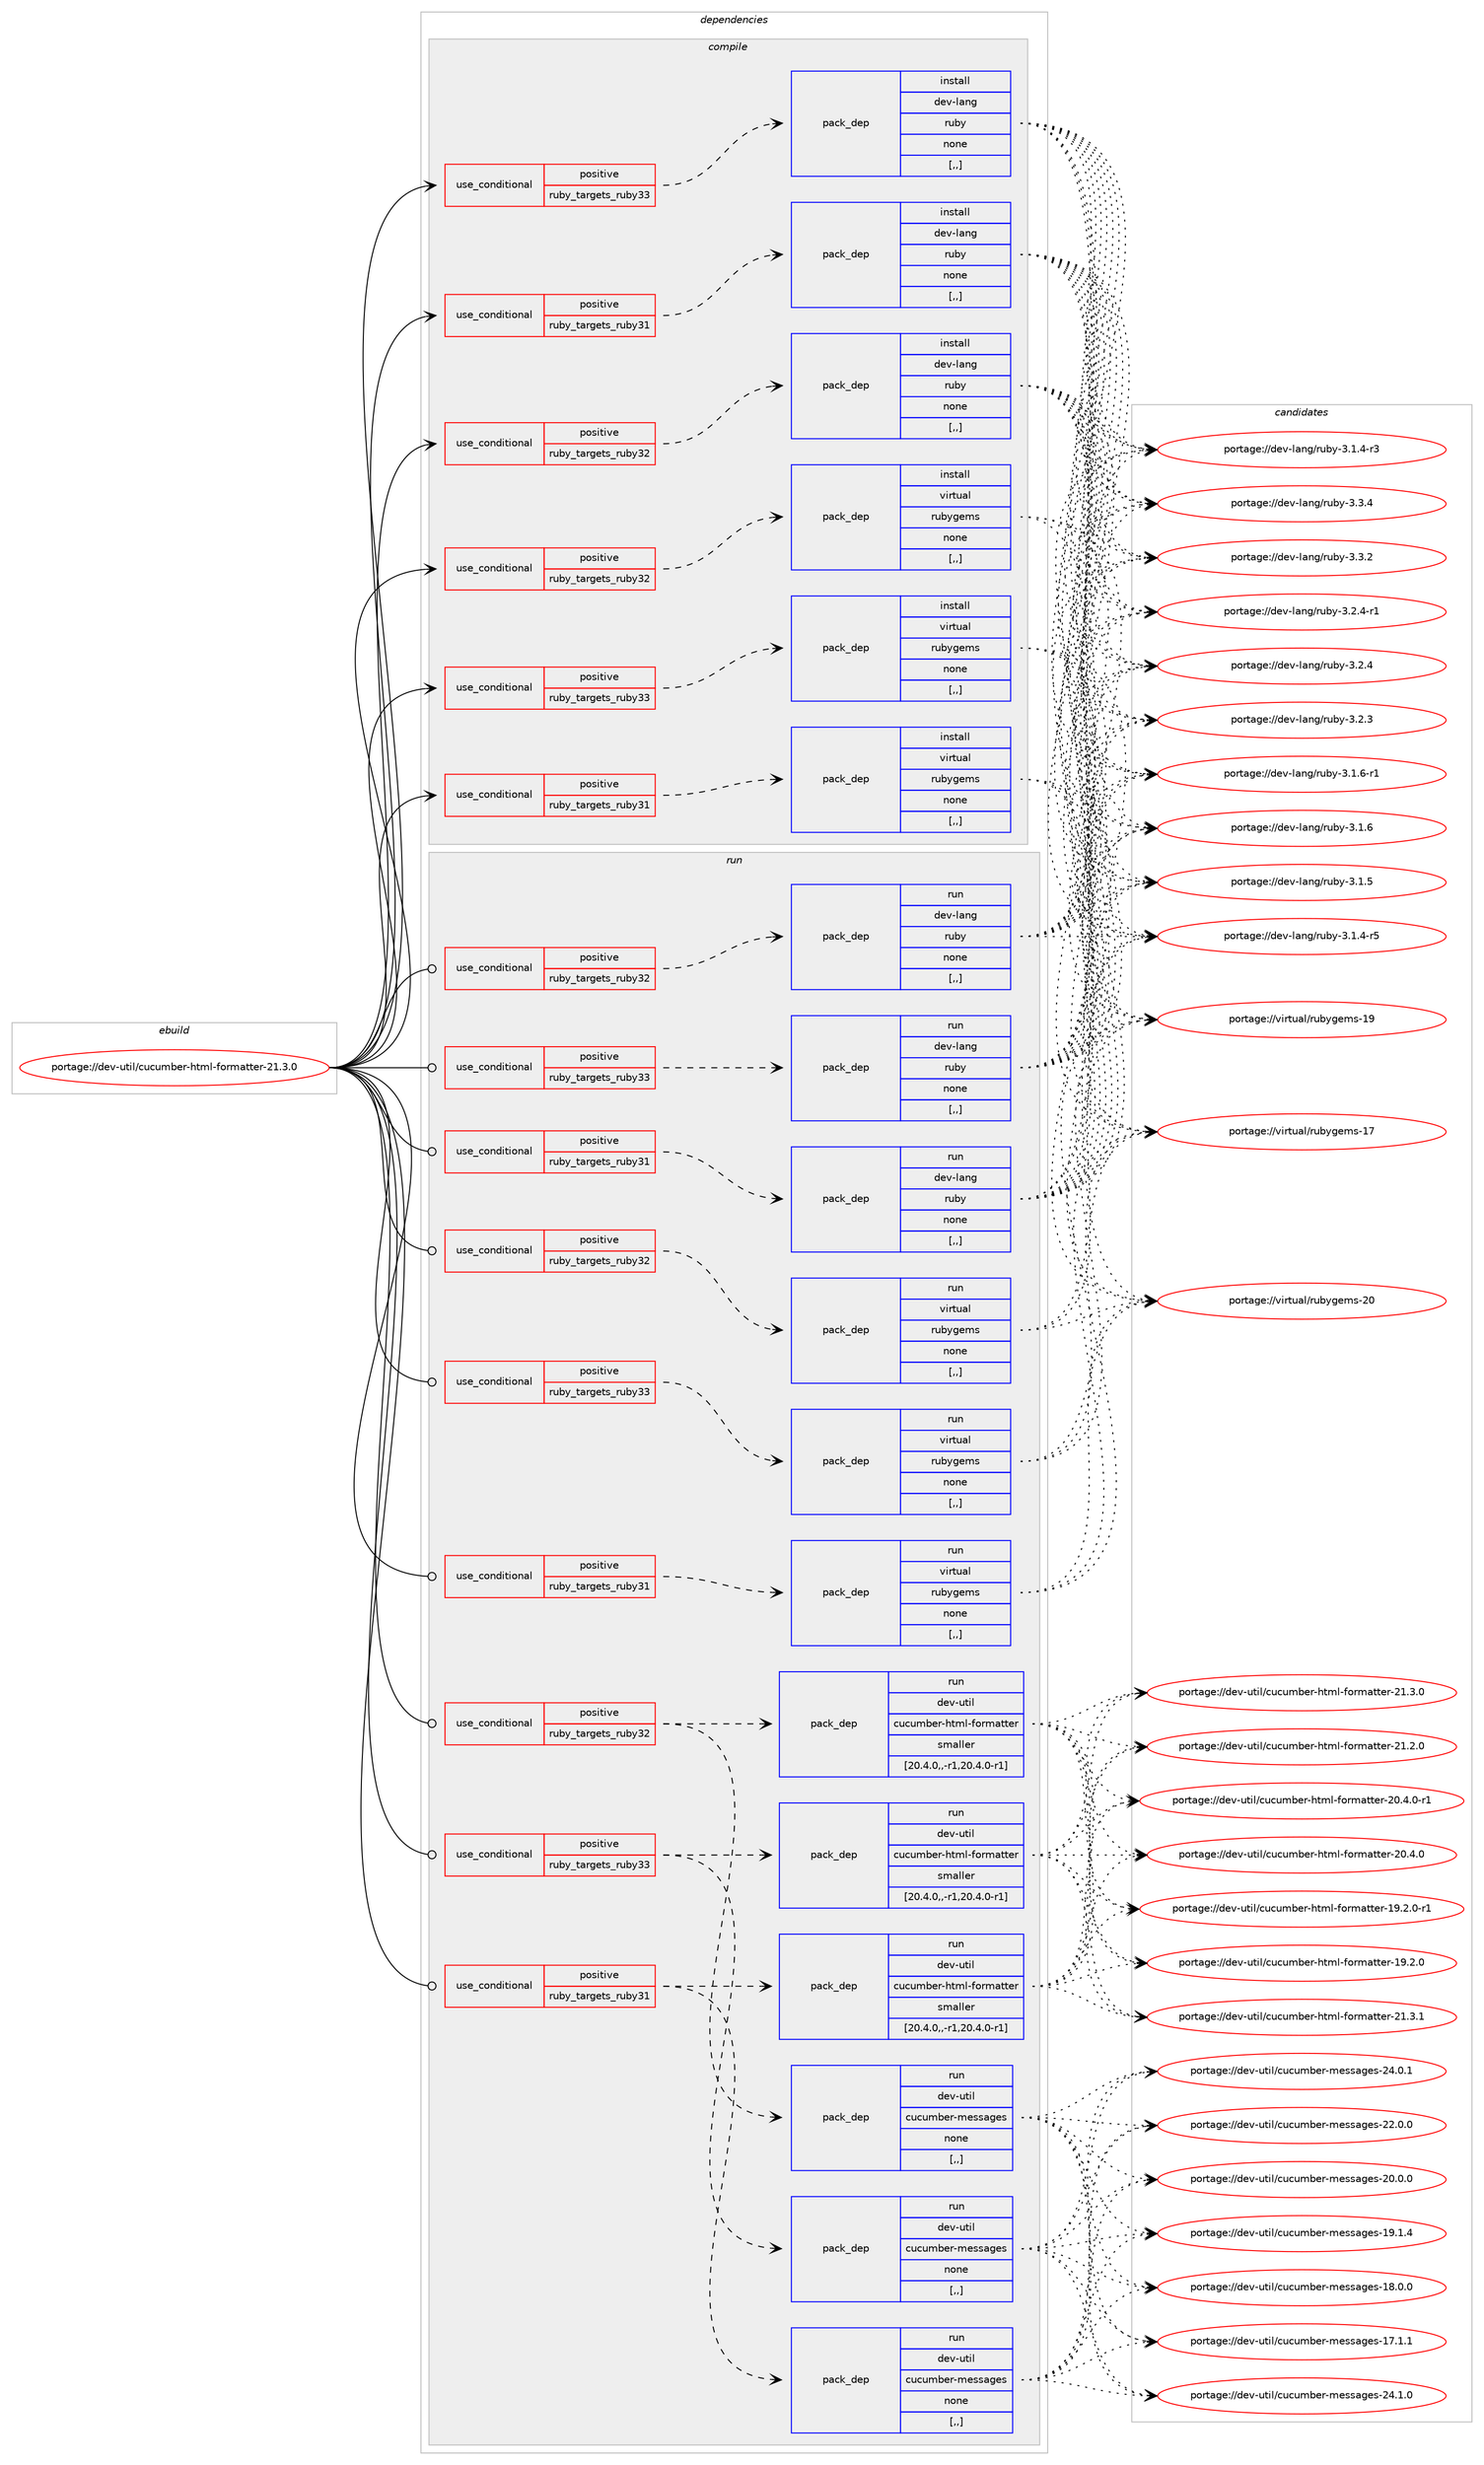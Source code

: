 digraph prolog {

# *************
# Graph options
# *************

newrank=true;
concentrate=true;
compound=true;
graph [rankdir=LR,fontname=Helvetica,fontsize=10,ranksep=1.5];#, ranksep=2.5, nodesep=0.2];
edge  [arrowhead=vee];
node  [fontname=Helvetica,fontsize=10];

# **********
# The ebuild
# **********

subgraph cluster_leftcol {
color=gray;
rank=same;
label=<<i>ebuild</i>>;
id [label="portage://dev-util/cucumber-html-formatter-21.3.0", color=red, width=4, href="../dev-util/cucumber-html-formatter-21.3.0.svg"];
}

# ****************
# The dependencies
# ****************

subgraph cluster_midcol {
color=gray;
label=<<i>dependencies</i>>;
subgraph cluster_compile {
fillcolor="#eeeeee";
style=filled;
label=<<i>compile</i>>;
subgraph cond59647 {
dependency212287 [label=<<TABLE BORDER="0" CELLBORDER="1" CELLSPACING="0" CELLPADDING="4"><TR><TD ROWSPAN="3" CELLPADDING="10">use_conditional</TD></TR><TR><TD>positive</TD></TR><TR><TD>ruby_targets_ruby31</TD></TR></TABLE>>, shape=none, color=red];
subgraph pack151235 {
dependency212288 [label=<<TABLE BORDER="0" CELLBORDER="1" CELLSPACING="0" CELLPADDING="4" WIDTH="220"><TR><TD ROWSPAN="6" CELLPADDING="30">pack_dep</TD></TR><TR><TD WIDTH="110">install</TD></TR><TR><TD>dev-lang</TD></TR><TR><TD>ruby</TD></TR><TR><TD>none</TD></TR><TR><TD>[,,]</TD></TR></TABLE>>, shape=none, color=blue];
}
dependency212287:e -> dependency212288:w [weight=20,style="dashed",arrowhead="vee"];
}
id:e -> dependency212287:w [weight=20,style="solid",arrowhead="vee"];
subgraph cond59648 {
dependency212289 [label=<<TABLE BORDER="0" CELLBORDER="1" CELLSPACING="0" CELLPADDING="4"><TR><TD ROWSPAN="3" CELLPADDING="10">use_conditional</TD></TR><TR><TD>positive</TD></TR><TR><TD>ruby_targets_ruby31</TD></TR></TABLE>>, shape=none, color=red];
subgraph pack151236 {
dependency212290 [label=<<TABLE BORDER="0" CELLBORDER="1" CELLSPACING="0" CELLPADDING="4" WIDTH="220"><TR><TD ROWSPAN="6" CELLPADDING="30">pack_dep</TD></TR><TR><TD WIDTH="110">install</TD></TR><TR><TD>virtual</TD></TR><TR><TD>rubygems</TD></TR><TR><TD>none</TD></TR><TR><TD>[,,]</TD></TR></TABLE>>, shape=none, color=blue];
}
dependency212289:e -> dependency212290:w [weight=20,style="dashed",arrowhead="vee"];
}
id:e -> dependency212289:w [weight=20,style="solid",arrowhead="vee"];
subgraph cond59649 {
dependency212291 [label=<<TABLE BORDER="0" CELLBORDER="1" CELLSPACING="0" CELLPADDING="4"><TR><TD ROWSPAN="3" CELLPADDING="10">use_conditional</TD></TR><TR><TD>positive</TD></TR><TR><TD>ruby_targets_ruby32</TD></TR></TABLE>>, shape=none, color=red];
subgraph pack151237 {
dependency212292 [label=<<TABLE BORDER="0" CELLBORDER="1" CELLSPACING="0" CELLPADDING="4" WIDTH="220"><TR><TD ROWSPAN="6" CELLPADDING="30">pack_dep</TD></TR><TR><TD WIDTH="110">install</TD></TR><TR><TD>dev-lang</TD></TR><TR><TD>ruby</TD></TR><TR><TD>none</TD></TR><TR><TD>[,,]</TD></TR></TABLE>>, shape=none, color=blue];
}
dependency212291:e -> dependency212292:w [weight=20,style="dashed",arrowhead="vee"];
}
id:e -> dependency212291:w [weight=20,style="solid",arrowhead="vee"];
subgraph cond59650 {
dependency212293 [label=<<TABLE BORDER="0" CELLBORDER="1" CELLSPACING="0" CELLPADDING="4"><TR><TD ROWSPAN="3" CELLPADDING="10">use_conditional</TD></TR><TR><TD>positive</TD></TR><TR><TD>ruby_targets_ruby32</TD></TR></TABLE>>, shape=none, color=red];
subgraph pack151238 {
dependency212294 [label=<<TABLE BORDER="0" CELLBORDER="1" CELLSPACING="0" CELLPADDING="4" WIDTH="220"><TR><TD ROWSPAN="6" CELLPADDING="30">pack_dep</TD></TR><TR><TD WIDTH="110">install</TD></TR><TR><TD>virtual</TD></TR><TR><TD>rubygems</TD></TR><TR><TD>none</TD></TR><TR><TD>[,,]</TD></TR></TABLE>>, shape=none, color=blue];
}
dependency212293:e -> dependency212294:w [weight=20,style="dashed",arrowhead="vee"];
}
id:e -> dependency212293:w [weight=20,style="solid",arrowhead="vee"];
subgraph cond59651 {
dependency212295 [label=<<TABLE BORDER="0" CELLBORDER="1" CELLSPACING="0" CELLPADDING="4"><TR><TD ROWSPAN="3" CELLPADDING="10">use_conditional</TD></TR><TR><TD>positive</TD></TR><TR><TD>ruby_targets_ruby33</TD></TR></TABLE>>, shape=none, color=red];
subgraph pack151239 {
dependency212296 [label=<<TABLE BORDER="0" CELLBORDER="1" CELLSPACING="0" CELLPADDING="4" WIDTH="220"><TR><TD ROWSPAN="6" CELLPADDING="30">pack_dep</TD></TR><TR><TD WIDTH="110">install</TD></TR><TR><TD>dev-lang</TD></TR><TR><TD>ruby</TD></TR><TR><TD>none</TD></TR><TR><TD>[,,]</TD></TR></TABLE>>, shape=none, color=blue];
}
dependency212295:e -> dependency212296:w [weight=20,style="dashed",arrowhead="vee"];
}
id:e -> dependency212295:w [weight=20,style="solid",arrowhead="vee"];
subgraph cond59652 {
dependency212297 [label=<<TABLE BORDER="0" CELLBORDER="1" CELLSPACING="0" CELLPADDING="4"><TR><TD ROWSPAN="3" CELLPADDING="10">use_conditional</TD></TR><TR><TD>positive</TD></TR><TR><TD>ruby_targets_ruby33</TD></TR></TABLE>>, shape=none, color=red];
subgraph pack151240 {
dependency212298 [label=<<TABLE BORDER="0" CELLBORDER="1" CELLSPACING="0" CELLPADDING="4" WIDTH="220"><TR><TD ROWSPAN="6" CELLPADDING="30">pack_dep</TD></TR><TR><TD WIDTH="110">install</TD></TR><TR><TD>virtual</TD></TR><TR><TD>rubygems</TD></TR><TR><TD>none</TD></TR><TR><TD>[,,]</TD></TR></TABLE>>, shape=none, color=blue];
}
dependency212297:e -> dependency212298:w [weight=20,style="dashed",arrowhead="vee"];
}
id:e -> dependency212297:w [weight=20,style="solid",arrowhead="vee"];
}
subgraph cluster_compileandrun {
fillcolor="#eeeeee";
style=filled;
label=<<i>compile and run</i>>;
}
subgraph cluster_run {
fillcolor="#eeeeee";
style=filled;
label=<<i>run</i>>;
subgraph cond59653 {
dependency212299 [label=<<TABLE BORDER="0" CELLBORDER="1" CELLSPACING="0" CELLPADDING="4"><TR><TD ROWSPAN="3" CELLPADDING="10">use_conditional</TD></TR><TR><TD>positive</TD></TR><TR><TD>ruby_targets_ruby31</TD></TR></TABLE>>, shape=none, color=red];
subgraph pack151241 {
dependency212300 [label=<<TABLE BORDER="0" CELLBORDER="1" CELLSPACING="0" CELLPADDING="4" WIDTH="220"><TR><TD ROWSPAN="6" CELLPADDING="30">pack_dep</TD></TR><TR><TD WIDTH="110">run</TD></TR><TR><TD>dev-lang</TD></TR><TR><TD>ruby</TD></TR><TR><TD>none</TD></TR><TR><TD>[,,]</TD></TR></TABLE>>, shape=none, color=blue];
}
dependency212299:e -> dependency212300:w [weight=20,style="dashed",arrowhead="vee"];
}
id:e -> dependency212299:w [weight=20,style="solid",arrowhead="odot"];
subgraph cond59654 {
dependency212301 [label=<<TABLE BORDER="0" CELLBORDER="1" CELLSPACING="0" CELLPADDING="4"><TR><TD ROWSPAN="3" CELLPADDING="10">use_conditional</TD></TR><TR><TD>positive</TD></TR><TR><TD>ruby_targets_ruby31</TD></TR></TABLE>>, shape=none, color=red];
subgraph pack151242 {
dependency212302 [label=<<TABLE BORDER="0" CELLBORDER="1" CELLSPACING="0" CELLPADDING="4" WIDTH="220"><TR><TD ROWSPAN="6" CELLPADDING="30">pack_dep</TD></TR><TR><TD WIDTH="110">run</TD></TR><TR><TD>dev-util</TD></TR><TR><TD>cucumber-messages</TD></TR><TR><TD>none</TD></TR><TR><TD>[,,]</TD></TR></TABLE>>, shape=none, color=blue];
}
dependency212301:e -> dependency212302:w [weight=20,style="dashed",arrowhead="vee"];
subgraph pack151243 {
dependency212303 [label=<<TABLE BORDER="0" CELLBORDER="1" CELLSPACING="0" CELLPADDING="4" WIDTH="220"><TR><TD ROWSPAN="6" CELLPADDING="30">pack_dep</TD></TR><TR><TD WIDTH="110">run</TD></TR><TR><TD>dev-util</TD></TR><TR><TD>cucumber-html-formatter</TD></TR><TR><TD>smaller</TD></TR><TR><TD>[20.4.0,,-r1,20.4.0-r1]</TD></TR></TABLE>>, shape=none, color=blue];
}
dependency212301:e -> dependency212303:w [weight=20,style="dashed",arrowhead="vee"];
}
id:e -> dependency212301:w [weight=20,style="solid",arrowhead="odot"];
subgraph cond59655 {
dependency212304 [label=<<TABLE BORDER="0" CELLBORDER="1" CELLSPACING="0" CELLPADDING="4"><TR><TD ROWSPAN="3" CELLPADDING="10">use_conditional</TD></TR><TR><TD>positive</TD></TR><TR><TD>ruby_targets_ruby31</TD></TR></TABLE>>, shape=none, color=red];
subgraph pack151244 {
dependency212305 [label=<<TABLE BORDER="0" CELLBORDER="1" CELLSPACING="0" CELLPADDING="4" WIDTH="220"><TR><TD ROWSPAN="6" CELLPADDING="30">pack_dep</TD></TR><TR><TD WIDTH="110">run</TD></TR><TR><TD>virtual</TD></TR><TR><TD>rubygems</TD></TR><TR><TD>none</TD></TR><TR><TD>[,,]</TD></TR></TABLE>>, shape=none, color=blue];
}
dependency212304:e -> dependency212305:w [weight=20,style="dashed",arrowhead="vee"];
}
id:e -> dependency212304:w [weight=20,style="solid",arrowhead="odot"];
subgraph cond59656 {
dependency212306 [label=<<TABLE BORDER="0" CELLBORDER="1" CELLSPACING="0" CELLPADDING="4"><TR><TD ROWSPAN="3" CELLPADDING="10">use_conditional</TD></TR><TR><TD>positive</TD></TR><TR><TD>ruby_targets_ruby32</TD></TR></TABLE>>, shape=none, color=red];
subgraph pack151245 {
dependency212307 [label=<<TABLE BORDER="0" CELLBORDER="1" CELLSPACING="0" CELLPADDING="4" WIDTH="220"><TR><TD ROWSPAN="6" CELLPADDING="30">pack_dep</TD></TR><TR><TD WIDTH="110">run</TD></TR><TR><TD>dev-lang</TD></TR><TR><TD>ruby</TD></TR><TR><TD>none</TD></TR><TR><TD>[,,]</TD></TR></TABLE>>, shape=none, color=blue];
}
dependency212306:e -> dependency212307:w [weight=20,style="dashed",arrowhead="vee"];
}
id:e -> dependency212306:w [weight=20,style="solid",arrowhead="odot"];
subgraph cond59657 {
dependency212308 [label=<<TABLE BORDER="0" CELLBORDER="1" CELLSPACING="0" CELLPADDING="4"><TR><TD ROWSPAN="3" CELLPADDING="10">use_conditional</TD></TR><TR><TD>positive</TD></TR><TR><TD>ruby_targets_ruby32</TD></TR></TABLE>>, shape=none, color=red];
subgraph pack151246 {
dependency212309 [label=<<TABLE BORDER="0" CELLBORDER="1" CELLSPACING="0" CELLPADDING="4" WIDTH="220"><TR><TD ROWSPAN="6" CELLPADDING="30">pack_dep</TD></TR><TR><TD WIDTH="110">run</TD></TR><TR><TD>dev-util</TD></TR><TR><TD>cucumber-messages</TD></TR><TR><TD>none</TD></TR><TR><TD>[,,]</TD></TR></TABLE>>, shape=none, color=blue];
}
dependency212308:e -> dependency212309:w [weight=20,style="dashed",arrowhead="vee"];
subgraph pack151247 {
dependency212310 [label=<<TABLE BORDER="0" CELLBORDER="1" CELLSPACING="0" CELLPADDING="4" WIDTH="220"><TR><TD ROWSPAN="6" CELLPADDING="30">pack_dep</TD></TR><TR><TD WIDTH="110">run</TD></TR><TR><TD>dev-util</TD></TR><TR><TD>cucumber-html-formatter</TD></TR><TR><TD>smaller</TD></TR><TR><TD>[20.4.0,,-r1,20.4.0-r1]</TD></TR></TABLE>>, shape=none, color=blue];
}
dependency212308:e -> dependency212310:w [weight=20,style="dashed",arrowhead="vee"];
}
id:e -> dependency212308:w [weight=20,style="solid",arrowhead="odot"];
subgraph cond59658 {
dependency212311 [label=<<TABLE BORDER="0" CELLBORDER="1" CELLSPACING="0" CELLPADDING="4"><TR><TD ROWSPAN="3" CELLPADDING="10">use_conditional</TD></TR><TR><TD>positive</TD></TR><TR><TD>ruby_targets_ruby32</TD></TR></TABLE>>, shape=none, color=red];
subgraph pack151248 {
dependency212312 [label=<<TABLE BORDER="0" CELLBORDER="1" CELLSPACING="0" CELLPADDING="4" WIDTH="220"><TR><TD ROWSPAN="6" CELLPADDING="30">pack_dep</TD></TR><TR><TD WIDTH="110">run</TD></TR><TR><TD>virtual</TD></TR><TR><TD>rubygems</TD></TR><TR><TD>none</TD></TR><TR><TD>[,,]</TD></TR></TABLE>>, shape=none, color=blue];
}
dependency212311:e -> dependency212312:w [weight=20,style="dashed",arrowhead="vee"];
}
id:e -> dependency212311:w [weight=20,style="solid",arrowhead="odot"];
subgraph cond59659 {
dependency212313 [label=<<TABLE BORDER="0" CELLBORDER="1" CELLSPACING="0" CELLPADDING="4"><TR><TD ROWSPAN="3" CELLPADDING="10">use_conditional</TD></TR><TR><TD>positive</TD></TR><TR><TD>ruby_targets_ruby33</TD></TR></TABLE>>, shape=none, color=red];
subgraph pack151249 {
dependency212314 [label=<<TABLE BORDER="0" CELLBORDER="1" CELLSPACING="0" CELLPADDING="4" WIDTH="220"><TR><TD ROWSPAN="6" CELLPADDING="30">pack_dep</TD></TR><TR><TD WIDTH="110">run</TD></TR><TR><TD>dev-lang</TD></TR><TR><TD>ruby</TD></TR><TR><TD>none</TD></TR><TR><TD>[,,]</TD></TR></TABLE>>, shape=none, color=blue];
}
dependency212313:e -> dependency212314:w [weight=20,style="dashed",arrowhead="vee"];
}
id:e -> dependency212313:w [weight=20,style="solid",arrowhead="odot"];
subgraph cond59660 {
dependency212315 [label=<<TABLE BORDER="0" CELLBORDER="1" CELLSPACING="0" CELLPADDING="4"><TR><TD ROWSPAN="3" CELLPADDING="10">use_conditional</TD></TR><TR><TD>positive</TD></TR><TR><TD>ruby_targets_ruby33</TD></TR></TABLE>>, shape=none, color=red];
subgraph pack151250 {
dependency212316 [label=<<TABLE BORDER="0" CELLBORDER="1" CELLSPACING="0" CELLPADDING="4" WIDTH="220"><TR><TD ROWSPAN="6" CELLPADDING="30">pack_dep</TD></TR><TR><TD WIDTH="110">run</TD></TR><TR><TD>dev-util</TD></TR><TR><TD>cucumber-messages</TD></TR><TR><TD>none</TD></TR><TR><TD>[,,]</TD></TR></TABLE>>, shape=none, color=blue];
}
dependency212315:e -> dependency212316:w [weight=20,style="dashed",arrowhead="vee"];
subgraph pack151251 {
dependency212317 [label=<<TABLE BORDER="0" CELLBORDER="1" CELLSPACING="0" CELLPADDING="4" WIDTH="220"><TR><TD ROWSPAN="6" CELLPADDING="30">pack_dep</TD></TR><TR><TD WIDTH="110">run</TD></TR><TR><TD>dev-util</TD></TR><TR><TD>cucumber-html-formatter</TD></TR><TR><TD>smaller</TD></TR><TR><TD>[20.4.0,,-r1,20.4.0-r1]</TD></TR></TABLE>>, shape=none, color=blue];
}
dependency212315:e -> dependency212317:w [weight=20,style="dashed",arrowhead="vee"];
}
id:e -> dependency212315:w [weight=20,style="solid",arrowhead="odot"];
subgraph cond59661 {
dependency212318 [label=<<TABLE BORDER="0" CELLBORDER="1" CELLSPACING="0" CELLPADDING="4"><TR><TD ROWSPAN="3" CELLPADDING="10">use_conditional</TD></TR><TR><TD>positive</TD></TR><TR><TD>ruby_targets_ruby33</TD></TR></TABLE>>, shape=none, color=red];
subgraph pack151252 {
dependency212319 [label=<<TABLE BORDER="0" CELLBORDER="1" CELLSPACING="0" CELLPADDING="4" WIDTH="220"><TR><TD ROWSPAN="6" CELLPADDING="30">pack_dep</TD></TR><TR><TD WIDTH="110">run</TD></TR><TR><TD>virtual</TD></TR><TR><TD>rubygems</TD></TR><TR><TD>none</TD></TR><TR><TD>[,,]</TD></TR></TABLE>>, shape=none, color=blue];
}
dependency212318:e -> dependency212319:w [weight=20,style="dashed",arrowhead="vee"];
}
id:e -> dependency212318:w [weight=20,style="solid",arrowhead="odot"];
}
}

# **************
# The candidates
# **************

subgraph cluster_choices {
rank=same;
color=gray;
label=<<i>candidates</i>>;

subgraph choice151235 {
color=black;
nodesep=1;
choice10010111845108971101034711411798121455146514652 [label="portage://dev-lang/ruby-3.3.4", color=red, width=4,href="../dev-lang/ruby-3.3.4.svg"];
choice10010111845108971101034711411798121455146514650 [label="portage://dev-lang/ruby-3.3.2", color=red, width=4,href="../dev-lang/ruby-3.3.2.svg"];
choice100101118451089711010347114117981214551465046524511449 [label="portage://dev-lang/ruby-3.2.4-r1", color=red, width=4,href="../dev-lang/ruby-3.2.4-r1.svg"];
choice10010111845108971101034711411798121455146504652 [label="portage://dev-lang/ruby-3.2.4", color=red, width=4,href="../dev-lang/ruby-3.2.4.svg"];
choice10010111845108971101034711411798121455146504651 [label="portage://dev-lang/ruby-3.2.3", color=red, width=4,href="../dev-lang/ruby-3.2.3.svg"];
choice100101118451089711010347114117981214551464946544511449 [label="portage://dev-lang/ruby-3.1.6-r1", color=red, width=4,href="../dev-lang/ruby-3.1.6-r1.svg"];
choice10010111845108971101034711411798121455146494654 [label="portage://dev-lang/ruby-3.1.6", color=red, width=4,href="../dev-lang/ruby-3.1.6.svg"];
choice10010111845108971101034711411798121455146494653 [label="portage://dev-lang/ruby-3.1.5", color=red, width=4,href="../dev-lang/ruby-3.1.5.svg"];
choice100101118451089711010347114117981214551464946524511453 [label="portage://dev-lang/ruby-3.1.4-r5", color=red, width=4,href="../dev-lang/ruby-3.1.4-r5.svg"];
choice100101118451089711010347114117981214551464946524511451 [label="portage://dev-lang/ruby-3.1.4-r3", color=red, width=4,href="../dev-lang/ruby-3.1.4-r3.svg"];
dependency212288:e -> choice10010111845108971101034711411798121455146514652:w [style=dotted,weight="100"];
dependency212288:e -> choice10010111845108971101034711411798121455146514650:w [style=dotted,weight="100"];
dependency212288:e -> choice100101118451089711010347114117981214551465046524511449:w [style=dotted,weight="100"];
dependency212288:e -> choice10010111845108971101034711411798121455146504652:w [style=dotted,weight="100"];
dependency212288:e -> choice10010111845108971101034711411798121455146504651:w [style=dotted,weight="100"];
dependency212288:e -> choice100101118451089711010347114117981214551464946544511449:w [style=dotted,weight="100"];
dependency212288:e -> choice10010111845108971101034711411798121455146494654:w [style=dotted,weight="100"];
dependency212288:e -> choice10010111845108971101034711411798121455146494653:w [style=dotted,weight="100"];
dependency212288:e -> choice100101118451089711010347114117981214551464946524511453:w [style=dotted,weight="100"];
dependency212288:e -> choice100101118451089711010347114117981214551464946524511451:w [style=dotted,weight="100"];
}
subgraph choice151236 {
color=black;
nodesep=1;
choice118105114116117971084711411798121103101109115455048 [label="portage://virtual/rubygems-20", color=red, width=4,href="../virtual/rubygems-20.svg"];
choice118105114116117971084711411798121103101109115454957 [label="portage://virtual/rubygems-19", color=red, width=4,href="../virtual/rubygems-19.svg"];
choice118105114116117971084711411798121103101109115454955 [label="portage://virtual/rubygems-17", color=red, width=4,href="../virtual/rubygems-17.svg"];
dependency212290:e -> choice118105114116117971084711411798121103101109115455048:w [style=dotted,weight="100"];
dependency212290:e -> choice118105114116117971084711411798121103101109115454957:w [style=dotted,weight="100"];
dependency212290:e -> choice118105114116117971084711411798121103101109115454955:w [style=dotted,weight="100"];
}
subgraph choice151237 {
color=black;
nodesep=1;
choice10010111845108971101034711411798121455146514652 [label="portage://dev-lang/ruby-3.3.4", color=red, width=4,href="../dev-lang/ruby-3.3.4.svg"];
choice10010111845108971101034711411798121455146514650 [label="portage://dev-lang/ruby-3.3.2", color=red, width=4,href="../dev-lang/ruby-3.3.2.svg"];
choice100101118451089711010347114117981214551465046524511449 [label="portage://dev-lang/ruby-3.2.4-r1", color=red, width=4,href="../dev-lang/ruby-3.2.4-r1.svg"];
choice10010111845108971101034711411798121455146504652 [label="portage://dev-lang/ruby-3.2.4", color=red, width=4,href="../dev-lang/ruby-3.2.4.svg"];
choice10010111845108971101034711411798121455146504651 [label="portage://dev-lang/ruby-3.2.3", color=red, width=4,href="../dev-lang/ruby-3.2.3.svg"];
choice100101118451089711010347114117981214551464946544511449 [label="portage://dev-lang/ruby-3.1.6-r1", color=red, width=4,href="../dev-lang/ruby-3.1.6-r1.svg"];
choice10010111845108971101034711411798121455146494654 [label="portage://dev-lang/ruby-3.1.6", color=red, width=4,href="../dev-lang/ruby-3.1.6.svg"];
choice10010111845108971101034711411798121455146494653 [label="portage://dev-lang/ruby-3.1.5", color=red, width=4,href="../dev-lang/ruby-3.1.5.svg"];
choice100101118451089711010347114117981214551464946524511453 [label="portage://dev-lang/ruby-3.1.4-r5", color=red, width=4,href="../dev-lang/ruby-3.1.4-r5.svg"];
choice100101118451089711010347114117981214551464946524511451 [label="portage://dev-lang/ruby-3.1.4-r3", color=red, width=4,href="../dev-lang/ruby-3.1.4-r3.svg"];
dependency212292:e -> choice10010111845108971101034711411798121455146514652:w [style=dotted,weight="100"];
dependency212292:e -> choice10010111845108971101034711411798121455146514650:w [style=dotted,weight="100"];
dependency212292:e -> choice100101118451089711010347114117981214551465046524511449:w [style=dotted,weight="100"];
dependency212292:e -> choice10010111845108971101034711411798121455146504652:w [style=dotted,weight="100"];
dependency212292:e -> choice10010111845108971101034711411798121455146504651:w [style=dotted,weight="100"];
dependency212292:e -> choice100101118451089711010347114117981214551464946544511449:w [style=dotted,weight="100"];
dependency212292:e -> choice10010111845108971101034711411798121455146494654:w [style=dotted,weight="100"];
dependency212292:e -> choice10010111845108971101034711411798121455146494653:w [style=dotted,weight="100"];
dependency212292:e -> choice100101118451089711010347114117981214551464946524511453:w [style=dotted,weight="100"];
dependency212292:e -> choice100101118451089711010347114117981214551464946524511451:w [style=dotted,weight="100"];
}
subgraph choice151238 {
color=black;
nodesep=1;
choice118105114116117971084711411798121103101109115455048 [label="portage://virtual/rubygems-20", color=red, width=4,href="../virtual/rubygems-20.svg"];
choice118105114116117971084711411798121103101109115454957 [label="portage://virtual/rubygems-19", color=red, width=4,href="../virtual/rubygems-19.svg"];
choice118105114116117971084711411798121103101109115454955 [label="portage://virtual/rubygems-17", color=red, width=4,href="../virtual/rubygems-17.svg"];
dependency212294:e -> choice118105114116117971084711411798121103101109115455048:w [style=dotted,weight="100"];
dependency212294:e -> choice118105114116117971084711411798121103101109115454957:w [style=dotted,weight="100"];
dependency212294:e -> choice118105114116117971084711411798121103101109115454955:w [style=dotted,weight="100"];
}
subgraph choice151239 {
color=black;
nodesep=1;
choice10010111845108971101034711411798121455146514652 [label="portage://dev-lang/ruby-3.3.4", color=red, width=4,href="../dev-lang/ruby-3.3.4.svg"];
choice10010111845108971101034711411798121455146514650 [label="portage://dev-lang/ruby-3.3.2", color=red, width=4,href="../dev-lang/ruby-3.3.2.svg"];
choice100101118451089711010347114117981214551465046524511449 [label="portage://dev-lang/ruby-3.2.4-r1", color=red, width=4,href="../dev-lang/ruby-3.2.4-r1.svg"];
choice10010111845108971101034711411798121455146504652 [label="portage://dev-lang/ruby-3.2.4", color=red, width=4,href="../dev-lang/ruby-3.2.4.svg"];
choice10010111845108971101034711411798121455146504651 [label="portage://dev-lang/ruby-3.2.3", color=red, width=4,href="../dev-lang/ruby-3.2.3.svg"];
choice100101118451089711010347114117981214551464946544511449 [label="portage://dev-lang/ruby-3.1.6-r1", color=red, width=4,href="../dev-lang/ruby-3.1.6-r1.svg"];
choice10010111845108971101034711411798121455146494654 [label="portage://dev-lang/ruby-3.1.6", color=red, width=4,href="../dev-lang/ruby-3.1.6.svg"];
choice10010111845108971101034711411798121455146494653 [label="portage://dev-lang/ruby-3.1.5", color=red, width=4,href="../dev-lang/ruby-3.1.5.svg"];
choice100101118451089711010347114117981214551464946524511453 [label="portage://dev-lang/ruby-3.1.4-r5", color=red, width=4,href="../dev-lang/ruby-3.1.4-r5.svg"];
choice100101118451089711010347114117981214551464946524511451 [label="portage://dev-lang/ruby-3.1.4-r3", color=red, width=4,href="../dev-lang/ruby-3.1.4-r3.svg"];
dependency212296:e -> choice10010111845108971101034711411798121455146514652:w [style=dotted,weight="100"];
dependency212296:e -> choice10010111845108971101034711411798121455146514650:w [style=dotted,weight="100"];
dependency212296:e -> choice100101118451089711010347114117981214551465046524511449:w [style=dotted,weight="100"];
dependency212296:e -> choice10010111845108971101034711411798121455146504652:w [style=dotted,weight="100"];
dependency212296:e -> choice10010111845108971101034711411798121455146504651:w [style=dotted,weight="100"];
dependency212296:e -> choice100101118451089711010347114117981214551464946544511449:w [style=dotted,weight="100"];
dependency212296:e -> choice10010111845108971101034711411798121455146494654:w [style=dotted,weight="100"];
dependency212296:e -> choice10010111845108971101034711411798121455146494653:w [style=dotted,weight="100"];
dependency212296:e -> choice100101118451089711010347114117981214551464946524511453:w [style=dotted,weight="100"];
dependency212296:e -> choice100101118451089711010347114117981214551464946524511451:w [style=dotted,weight="100"];
}
subgraph choice151240 {
color=black;
nodesep=1;
choice118105114116117971084711411798121103101109115455048 [label="portage://virtual/rubygems-20", color=red, width=4,href="../virtual/rubygems-20.svg"];
choice118105114116117971084711411798121103101109115454957 [label="portage://virtual/rubygems-19", color=red, width=4,href="../virtual/rubygems-19.svg"];
choice118105114116117971084711411798121103101109115454955 [label="portage://virtual/rubygems-17", color=red, width=4,href="../virtual/rubygems-17.svg"];
dependency212298:e -> choice118105114116117971084711411798121103101109115455048:w [style=dotted,weight="100"];
dependency212298:e -> choice118105114116117971084711411798121103101109115454957:w [style=dotted,weight="100"];
dependency212298:e -> choice118105114116117971084711411798121103101109115454955:w [style=dotted,weight="100"];
}
subgraph choice151241 {
color=black;
nodesep=1;
choice10010111845108971101034711411798121455146514652 [label="portage://dev-lang/ruby-3.3.4", color=red, width=4,href="../dev-lang/ruby-3.3.4.svg"];
choice10010111845108971101034711411798121455146514650 [label="portage://dev-lang/ruby-3.3.2", color=red, width=4,href="../dev-lang/ruby-3.3.2.svg"];
choice100101118451089711010347114117981214551465046524511449 [label="portage://dev-lang/ruby-3.2.4-r1", color=red, width=4,href="../dev-lang/ruby-3.2.4-r1.svg"];
choice10010111845108971101034711411798121455146504652 [label="portage://dev-lang/ruby-3.2.4", color=red, width=4,href="../dev-lang/ruby-3.2.4.svg"];
choice10010111845108971101034711411798121455146504651 [label="portage://dev-lang/ruby-3.2.3", color=red, width=4,href="../dev-lang/ruby-3.2.3.svg"];
choice100101118451089711010347114117981214551464946544511449 [label="portage://dev-lang/ruby-3.1.6-r1", color=red, width=4,href="../dev-lang/ruby-3.1.6-r1.svg"];
choice10010111845108971101034711411798121455146494654 [label="portage://dev-lang/ruby-3.1.6", color=red, width=4,href="../dev-lang/ruby-3.1.6.svg"];
choice10010111845108971101034711411798121455146494653 [label="portage://dev-lang/ruby-3.1.5", color=red, width=4,href="../dev-lang/ruby-3.1.5.svg"];
choice100101118451089711010347114117981214551464946524511453 [label="portage://dev-lang/ruby-3.1.4-r5", color=red, width=4,href="../dev-lang/ruby-3.1.4-r5.svg"];
choice100101118451089711010347114117981214551464946524511451 [label="portage://dev-lang/ruby-3.1.4-r3", color=red, width=4,href="../dev-lang/ruby-3.1.4-r3.svg"];
dependency212300:e -> choice10010111845108971101034711411798121455146514652:w [style=dotted,weight="100"];
dependency212300:e -> choice10010111845108971101034711411798121455146514650:w [style=dotted,weight="100"];
dependency212300:e -> choice100101118451089711010347114117981214551465046524511449:w [style=dotted,weight="100"];
dependency212300:e -> choice10010111845108971101034711411798121455146504652:w [style=dotted,weight="100"];
dependency212300:e -> choice10010111845108971101034711411798121455146504651:w [style=dotted,weight="100"];
dependency212300:e -> choice100101118451089711010347114117981214551464946544511449:w [style=dotted,weight="100"];
dependency212300:e -> choice10010111845108971101034711411798121455146494654:w [style=dotted,weight="100"];
dependency212300:e -> choice10010111845108971101034711411798121455146494653:w [style=dotted,weight="100"];
dependency212300:e -> choice100101118451089711010347114117981214551464946524511453:w [style=dotted,weight="100"];
dependency212300:e -> choice100101118451089711010347114117981214551464946524511451:w [style=dotted,weight="100"];
}
subgraph choice151242 {
color=black;
nodesep=1;
choice1001011184511711610510847991179911710998101114451091011151159710310111545505246494648 [label="portage://dev-util/cucumber-messages-24.1.0", color=red, width=4,href="../dev-util/cucumber-messages-24.1.0.svg"];
choice1001011184511711610510847991179911710998101114451091011151159710310111545505246484649 [label="portage://dev-util/cucumber-messages-24.0.1", color=red, width=4,href="../dev-util/cucumber-messages-24.0.1.svg"];
choice1001011184511711610510847991179911710998101114451091011151159710310111545505046484648 [label="portage://dev-util/cucumber-messages-22.0.0", color=red, width=4,href="../dev-util/cucumber-messages-22.0.0.svg"];
choice1001011184511711610510847991179911710998101114451091011151159710310111545504846484648 [label="portage://dev-util/cucumber-messages-20.0.0", color=red, width=4,href="../dev-util/cucumber-messages-20.0.0.svg"];
choice1001011184511711610510847991179911710998101114451091011151159710310111545495746494652 [label="portage://dev-util/cucumber-messages-19.1.4", color=red, width=4,href="../dev-util/cucumber-messages-19.1.4.svg"];
choice1001011184511711610510847991179911710998101114451091011151159710310111545495646484648 [label="portage://dev-util/cucumber-messages-18.0.0", color=red, width=4,href="../dev-util/cucumber-messages-18.0.0.svg"];
choice1001011184511711610510847991179911710998101114451091011151159710310111545495546494649 [label="portage://dev-util/cucumber-messages-17.1.1", color=red, width=4,href="../dev-util/cucumber-messages-17.1.1.svg"];
dependency212302:e -> choice1001011184511711610510847991179911710998101114451091011151159710310111545505246494648:w [style=dotted,weight="100"];
dependency212302:e -> choice1001011184511711610510847991179911710998101114451091011151159710310111545505246484649:w [style=dotted,weight="100"];
dependency212302:e -> choice1001011184511711610510847991179911710998101114451091011151159710310111545505046484648:w [style=dotted,weight="100"];
dependency212302:e -> choice1001011184511711610510847991179911710998101114451091011151159710310111545504846484648:w [style=dotted,weight="100"];
dependency212302:e -> choice1001011184511711610510847991179911710998101114451091011151159710310111545495746494652:w [style=dotted,weight="100"];
dependency212302:e -> choice1001011184511711610510847991179911710998101114451091011151159710310111545495646484648:w [style=dotted,weight="100"];
dependency212302:e -> choice1001011184511711610510847991179911710998101114451091011151159710310111545495546494649:w [style=dotted,weight="100"];
}
subgraph choice151243 {
color=black;
nodesep=1;
choice100101118451171161051084799117991171099810111445104116109108451021111141099711611610111445504946514649 [label="portage://dev-util/cucumber-html-formatter-21.3.1", color=red, width=4,href="../dev-util/cucumber-html-formatter-21.3.1.svg"];
choice100101118451171161051084799117991171099810111445104116109108451021111141099711611610111445504946514648 [label="portage://dev-util/cucumber-html-formatter-21.3.0", color=red, width=4,href="../dev-util/cucumber-html-formatter-21.3.0.svg"];
choice100101118451171161051084799117991171099810111445104116109108451021111141099711611610111445504946504648 [label="portage://dev-util/cucumber-html-formatter-21.2.0", color=red, width=4,href="../dev-util/cucumber-html-formatter-21.2.0.svg"];
choice1001011184511711610510847991179911710998101114451041161091084510211111410997116116101114455048465246484511449 [label="portage://dev-util/cucumber-html-formatter-20.4.0-r1", color=red, width=4,href="../dev-util/cucumber-html-formatter-20.4.0-r1.svg"];
choice100101118451171161051084799117991171099810111445104116109108451021111141099711611610111445504846524648 [label="portage://dev-util/cucumber-html-formatter-20.4.0", color=red, width=4,href="../dev-util/cucumber-html-formatter-20.4.0.svg"];
choice1001011184511711610510847991179911710998101114451041161091084510211111410997116116101114454957465046484511449 [label="portage://dev-util/cucumber-html-formatter-19.2.0-r1", color=red, width=4,href="../dev-util/cucumber-html-formatter-19.2.0-r1.svg"];
choice100101118451171161051084799117991171099810111445104116109108451021111141099711611610111445495746504648 [label="portage://dev-util/cucumber-html-formatter-19.2.0", color=red, width=4,href="../dev-util/cucumber-html-formatter-19.2.0.svg"];
dependency212303:e -> choice100101118451171161051084799117991171099810111445104116109108451021111141099711611610111445504946514649:w [style=dotted,weight="100"];
dependency212303:e -> choice100101118451171161051084799117991171099810111445104116109108451021111141099711611610111445504946514648:w [style=dotted,weight="100"];
dependency212303:e -> choice100101118451171161051084799117991171099810111445104116109108451021111141099711611610111445504946504648:w [style=dotted,weight="100"];
dependency212303:e -> choice1001011184511711610510847991179911710998101114451041161091084510211111410997116116101114455048465246484511449:w [style=dotted,weight="100"];
dependency212303:e -> choice100101118451171161051084799117991171099810111445104116109108451021111141099711611610111445504846524648:w [style=dotted,weight="100"];
dependency212303:e -> choice1001011184511711610510847991179911710998101114451041161091084510211111410997116116101114454957465046484511449:w [style=dotted,weight="100"];
dependency212303:e -> choice100101118451171161051084799117991171099810111445104116109108451021111141099711611610111445495746504648:w [style=dotted,weight="100"];
}
subgraph choice151244 {
color=black;
nodesep=1;
choice118105114116117971084711411798121103101109115455048 [label="portage://virtual/rubygems-20", color=red, width=4,href="../virtual/rubygems-20.svg"];
choice118105114116117971084711411798121103101109115454957 [label="portage://virtual/rubygems-19", color=red, width=4,href="../virtual/rubygems-19.svg"];
choice118105114116117971084711411798121103101109115454955 [label="portage://virtual/rubygems-17", color=red, width=4,href="../virtual/rubygems-17.svg"];
dependency212305:e -> choice118105114116117971084711411798121103101109115455048:w [style=dotted,weight="100"];
dependency212305:e -> choice118105114116117971084711411798121103101109115454957:w [style=dotted,weight="100"];
dependency212305:e -> choice118105114116117971084711411798121103101109115454955:w [style=dotted,weight="100"];
}
subgraph choice151245 {
color=black;
nodesep=1;
choice10010111845108971101034711411798121455146514652 [label="portage://dev-lang/ruby-3.3.4", color=red, width=4,href="../dev-lang/ruby-3.3.4.svg"];
choice10010111845108971101034711411798121455146514650 [label="portage://dev-lang/ruby-3.3.2", color=red, width=4,href="../dev-lang/ruby-3.3.2.svg"];
choice100101118451089711010347114117981214551465046524511449 [label="portage://dev-lang/ruby-3.2.4-r1", color=red, width=4,href="../dev-lang/ruby-3.2.4-r1.svg"];
choice10010111845108971101034711411798121455146504652 [label="portage://dev-lang/ruby-3.2.4", color=red, width=4,href="../dev-lang/ruby-3.2.4.svg"];
choice10010111845108971101034711411798121455146504651 [label="portage://dev-lang/ruby-3.2.3", color=red, width=4,href="../dev-lang/ruby-3.2.3.svg"];
choice100101118451089711010347114117981214551464946544511449 [label="portage://dev-lang/ruby-3.1.6-r1", color=red, width=4,href="../dev-lang/ruby-3.1.6-r1.svg"];
choice10010111845108971101034711411798121455146494654 [label="portage://dev-lang/ruby-3.1.6", color=red, width=4,href="../dev-lang/ruby-3.1.6.svg"];
choice10010111845108971101034711411798121455146494653 [label="portage://dev-lang/ruby-3.1.5", color=red, width=4,href="../dev-lang/ruby-3.1.5.svg"];
choice100101118451089711010347114117981214551464946524511453 [label="portage://dev-lang/ruby-3.1.4-r5", color=red, width=4,href="../dev-lang/ruby-3.1.4-r5.svg"];
choice100101118451089711010347114117981214551464946524511451 [label="portage://dev-lang/ruby-3.1.4-r3", color=red, width=4,href="../dev-lang/ruby-3.1.4-r3.svg"];
dependency212307:e -> choice10010111845108971101034711411798121455146514652:w [style=dotted,weight="100"];
dependency212307:e -> choice10010111845108971101034711411798121455146514650:w [style=dotted,weight="100"];
dependency212307:e -> choice100101118451089711010347114117981214551465046524511449:w [style=dotted,weight="100"];
dependency212307:e -> choice10010111845108971101034711411798121455146504652:w [style=dotted,weight="100"];
dependency212307:e -> choice10010111845108971101034711411798121455146504651:w [style=dotted,weight="100"];
dependency212307:e -> choice100101118451089711010347114117981214551464946544511449:w [style=dotted,weight="100"];
dependency212307:e -> choice10010111845108971101034711411798121455146494654:w [style=dotted,weight="100"];
dependency212307:e -> choice10010111845108971101034711411798121455146494653:w [style=dotted,weight="100"];
dependency212307:e -> choice100101118451089711010347114117981214551464946524511453:w [style=dotted,weight="100"];
dependency212307:e -> choice100101118451089711010347114117981214551464946524511451:w [style=dotted,weight="100"];
}
subgraph choice151246 {
color=black;
nodesep=1;
choice1001011184511711610510847991179911710998101114451091011151159710310111545505246494648 [label="portage://dev-util/cucumber-messages-24.1.0", color=red, width=4,href="../dev-util/cucumber-messages-24.1.0.svg"];
choice1001011184511711610510847991179911710998101114451091011151159710310111545505246484649 [label="portage://dev-util/cucumber-messages-24.0.1", color=red, width=4,href="../dev-util/cucumber-messages-24.0.1.svg"];
choice1001011184511711610510847991179911710998101114451091011151159710310111545505046484648 [label="portage://dev-util/cucumber-messages-22.0.0", color=red, width=4,href="../dev-util/cucumber-messages-22.0.0.svg"];
choice1001011184511711610510847991179911710998101114451091011151159710310111545504846484648 [label="portage://dev-util/cucumber-messages-20.0.0", color=red, width=4,href="../dev-util/cucumber-messages-20.0.0.svg"];
choice1001011184511711610510847991179911710998101114451091011151159710310111545495746494652 [label="portage://dev-util/cucumber-messages-19.1.4", color=red, width=4,href="../dev-util/cucumber-messages-19.1.4.svg"];
choice1001011184511711610510847991179911710998101114451091011151159710310111545495646484648 [label="portage://dev-util/cucumber-messages-18.0.0", color=red, width=4,href="../dev-util/cucumber-messages-18.0.0.svg"];
choice1001011184511711610510847991179911710998101114451091011151159710310111545495546494649 [label="portage://dev-util/cucumber-messages-17.1.1", color=red, width=4,href="../dev-util/cucumber-messages-17.1.1.svg"];
dependency212309:e -> choice1001011184511711610510847991179911710998101114451091011151159710310111545505246494648:w [style=dotted,weight="100"];
dependency212309:e -> choice1001011184511711610510847991179911710998101114451091011151159710310111545505246484649:w [style=dotted,weight="100"];
dependency212309:e -> choice1001011184511711610510847991179911710998101114451091011151159710310111545505046484648:w [style=dotted,weight="100"];
dependency212309:e -> choice1001011184511711610510847991179911710998101114451091011151159710310111545504846484648:w [style=dotted,weight="100"];
dependency212309:e -> choice1001011184511711610510847991179911710998101114451091011151159710310111545495746494652:w [style=dotted,weight="100"];
dependency212309:e -> choice1001011184511711610510847991179911710998101114451091011151159710310111545495646484648:w [style=dotted,weight="100"];
dependency212309:e -> choice1001011184511711610510847991179911710998101114451091011151159710310111545495546494649:w [style=dotted,weight="100"];
}
subgraph choice151247 {
color=black;
nodesep=1;
choice100101118451171161051084799117991171099810111445104116109108451021111141099711611610111445504946514649 [label="portage://dev-util/cucumber-html-formatter-21.3.1", color=red, width=4,href="../dev-util/cucumber-html-formatter-21.3.1.svg"];
choice100101118451171161051084799117991171099810111445104116109108451021111141099711611610111445504946514648 [label="portage://dev-util/cucumber-html-formatter-21.3.0", color=red, width=4,href="../dev-util/cucumber-html-formatter-21.3.0.svg"];
choice100101118451171161051084799117991171099810111445104116109108451021111141099711611610111445504946504648 [label="portage://dev-util/cucumber-html-formatter-21.2.0", color=red, width=4,href="../dev-util/cucumber-html-formatter-21.2.0.svg"];
choice1001011184511711610510847991179911710998101114451041161091084510211111410997116116101114455048465246484511449 [label="portage://dev-util/cucumber-html-formatter-20.4.0-r1", color=red, width=4,href="../dev-util/cucumber-html-formatter-20.4.0-r1.svg"];
choice100101118451171161051084799117991171099810111445104116109108451021111141099711611610111445504846524648 [label="portage://dev-util/cucumber-html-formatter-20.4.0", color=red, width=4,href="../dev-util/cucumber-html-formatter-20.4.0.svg"];
choice1001011184511711610510847991179911710998101114451041161091084510211111410997116116101114454957465046484511449 [label="portage://dev-util/cucumber-html-formatter-19.2.0-r1", color=red, width=4,href="../dev-util/cucumber-html-formatter-19.2.0-r1.svg"];
choice100101118451171161051084799117991171099810111445104116109108451021111141099711611610111445495746504648 [label="portage://dev-util/cucumber-html-formatter-19.2.0", color=red, width=4,href="../dev-util/cucumber-html-formatter-19.2.0.svg"];
dependency212310:e -> choice100101118451171161051084799117991171099810111445104116109108451021111141099711611610111445504946514649:w [style=dotted,weight="100"];
dependency212310:e -> choice100101118451171161051084799117991171099810111445104116109108451021111141099711611610111445504946514648:w [style=dotted,weight="100"];
dependency212310:e -> choice100101118451171161051084799117991171099810111445104116109108451021111141099711611610111445504946504648:w [style=dotted,weight="100"];
dependency212310:e -> choice1001011184511711610510847991179911710998101114451041161091084510211111410997116116101114455048465246484511449:w [style=dotted,weight="100"];
dependency212310:e -> choice100101118451171161051084799117991171099810111445104116109108451021111141099711611610111445504846524648:w [style=dotted,weight="100"];
dependency212310:e -> choice1001011184511711610510847991179911710998101114451041161091084510211111410997116116101114454957465046484511449:w [style=dotted,weight="100"];
dependency212310:e -> choice100101118451171161051084799117991171099810111445104116109108451021111141099711611610111445495746504648:w [style=dotted,weight="100"];
}
subgraph choice151248 {
color=black;
nodesep=1;
choice118105114116117971084711411798121103101109115455048 [label="portage://virtual/rubygems-20", color=red, width=4,href="../virtual/rubygems-20.svg"];
choice118105114116117971084711411798121103101109115454957 [label="portage://virtual/rubygems-19", color=red, width=4,href="../virtual/rubygems-19.svg"];
choice118105114116117971084711411798121103101109115454955 [label="portage://virtual/rubygems-17", color=red, width=4,href="../virtual/rubygems-17.svg"];
dependency212312:e -> choice118105114116117971084711411798121103101109115455048:w [style=dotted,weight="100"];
dependency212312:e -> choice118105114116117971084711411798121103101109115454957:w [style=dotted,weight="100"];
dependency212312:e -> choice118105114116117971084711411798121103101109115454955:w [style=dotted,weight="100"];
}
subgraph choice151249 {
color=black;
nodesep=1;
choice10010111845108971101034711411798121455146514652 [label="portage://dev-lang/ruby-3.3.4", color=red, width=4,href="../dev-lang/ruby-3.3.4.svg"];
choice10010111845108971101034711411798121455146514650 [label="portage://dev-lang/ruby-3.3.2", color=red, width=4,href="../dev-lang/ruby-3.3.2.svg"];
choice100101118451089711010347114117981214551465046524511449 [label="portage://dev-lang/ruby-3.2.4-r1", color=red, width=4,href="../dev-lang/ruby-3.2.4-r1.svg"];
choice10010111845108971101034711411798121455146504652 [label="portage://dev-lang/ruby-3.2.4", color=red, width=4,href="../dev-lang/ruby-3.2.4.svg"];
choice10010111845108971101034711411798121455146504651 [label="portage://dev-lang/ruby-3.2.3", color=red, width=4,href="../dev-lang/ruby-3.2.3.svg"];
choice100101118451089711010347114117981214551464946544511449 [label="portage://dev-lang/ruby-3.1.6-r1", color=red, width=4,href="../dev-lang/ruby-3.1.6-r1.svg"];
choice10010111845108971101034711411798121455146494654 [label="portage://dev-lang/ruby-3.1.6", color=red, width=4,href="../dev-lang/ruby-3.1.6.svg"];
choice10010111845108971101034711411798121455146494653 [label="portage://dev-lang/ruby-3.1.5", color=red, width=4,href="../dev-lang/ruby-3.1.5.svg"];
choice100101118451089711010347114117981214551464946524511453 [label="portage://dev-lang/ruby-3.1.4-r5", color=red, width=4,href="../dev-lang/ruby-3.1.4-r5.svg"];
choice100101118451089711010347114117981214551464946524511451 [label="portage://dev-lang/ruby-3.1.4-r3", color=red, width=4,href="../dev-lang/ruby-3.1.4-r3.svg"];
dependency212314:e -> choice10010111845108971101034711411798121455146514652:w [style=dotted,weight="100"];
dependency212314:e -> choice10010111845108971101034711411798121455146514650:w [style=dotted,weight="100"];
dependency212314:e -> choice100101118451089711010347114117981214551465046524511449:w [style=dotted,weight="100"];
dependency212314:e -> choice10010111845108971101034711411798121455146504652:w [style=dotted,weight="100"];
dependency212314:e -> choice10010111845108971101034711411798121455146504651:w [style=dotted,weight="100"];
dependency212314:e -> choice100101118451089711010347114117981214551464946544511449:w [style=dotted,weight="100"];
dependency212314:e -> choice10010111845108971101034711411798121455146494654:w [style=dotted,weight="100"];
dependency212314:e -> choice10010111845108971101034711411798121455146494653:w [style=dotted,weight="100"];
dependency212314:e -> choice100101118451089711010347114117981214551464946524511453:w [style=dotted,weight="100"];
dependency212314:e -> choice100101118451089711010347114117981214551464946524511451:w [style=dotted,weight="100"];
}
subgraph choice151250 {
color=black;
nodesep=1;
choice1001011184511711610510847991179911710998101114451091011151159710310111545505246494648 [label="portage://dev-util/cucumber-messages-24.1.0", color=red, width=4,href="../dev-util/cucumber-messages-24.1.0.svg"];
choice1001011184511711610510847991179911710998101114451091011151159710310111545505246484649 [label="portage://dev-util/cucumber-messages-24.0.1", color=red, width=4,href="../dev-util/cucumber-messages-24.0.1.svg"];
choice1001011184511711610510847991179911710998101114451091011151159710310111545505046484648 [label="portage://dev-util/cucumber-messages-22.0.0", color=red, width=4,href="../dev-util/cucumber-messages-22.0.0.svg"];
choice1001011184511711610510847991179911710998101114451091011151159710310111545504846484648 [label="portage://dev-util/cucumber-messages-20.0.0", color=red, width=4,href="../dev-util/cucumber-messages-20.0.0.svg"];
choice1001011184511711610510847991179911710998101114451091011151159710310111545495746494652 [label="portage://dev-util/cucumber-messages-19.1.4", color=red, width=4,href="../dev-util/cucumber-messages-19.1.4.svg"];
choice1001011184511711610510847991179911710998101114451091011151159710310111545495646484648 [label="portage://dev-util/cucumber-messages-18.0.0", color=red, width=4,href="../dev-util/cucumber-messages-18.0.0.svg"];
choice1001011184511711610510847991179911710998101114451091011151159710310111545495546494649 [label="portage://dev-util/cucumber-messages-17.1.1", color=red, width=4,href="../dev-util/cucumber-messages-17.1.1.svg"];
dependency212316:e -> choice1001011184511711610510847991179911710998101114451091011151159710310111545505246494648:w [style=dotted,weight="100"];
dependency212316:e -> choice1001011184511711610510847991179911710998101114451091011151159710310111545505246484649:w [style=dotted,weight="100"];
dependency212316:e -> choice1001011184511711610510847991179911710998101114451091011151159710310111545505046484648:w [style=dotted,weight="100"];
dependency212316:e -> choice1001011184511711610510847991179911710998101114451091011151159710310111545504846484648:w [style=dotted,weight="100"];
dependency212316:e -> choice1001011184511711610510847991179911710998101114451091011151159710310111545495746494652:w [style=dotted,weight="100"];
dependency212316:e -> choice1001011184511711610510847991179911710998101114451091011151159710310111545495646484648:w [style=dotted,weight="100"];
dependency212316:e -> choice1001011184511711610510847991179911710998101114451091011151159710310111545495546494649:w [style=dotted,weight="100"];
}
subgraph choice151251 {
color=black;
nodesep=1;
choice100101118451171161051084799117991171099810111445104116109108451021111141099711611610111445504946514649 [label="portage://dev-util/cucumber-html-formatter-21.3.1", color=red, width=4,href="../dev-util/cucumber-html-formatter-21.3.1.svg"];
choice100101118451171161051084799117991171099810111445104116109108451021111141099711611610111445504946514648 [label="portage://dev-util/cucumber-html-formatter-21.3.0", color=red, width=4,href="../dev-util/cucumber-html-formatter-21.3.0.svg"];
choice100101118451171161051084799117991171099810111445104116109108451021111141099711611610111445504946504648 [label="portage://dev-util/cucumber-html-formatter-21.2.0", color=red, width=4,href="../dev-util/cucumber-html-formatter-21.2.0.svg"];
choice1001011184511711610510847991179911710998101114451041161091084510211111410997116116101114455048465246484511449 [label="portage://dev-util/cucumber-html-formatter-20.4.0-r1", color=red, width=4,href="../dev-util/cucumber-html-formatter-20.4.0-r1.svg"];
choice100101118451171161051084799117991171099810111445104116109108451021111141099711611610111445504846524648 [label="portage://dev-util/cucumber-html-formatter-20.4.0", color=red, width=4,href="../dev-util/cucumber-html-formatter-20.4.0.svg"];
choice1001011184511711610510847991179911710998101114451041161091084510211111410997116116101114454957465046484511449 [label="portage://dev-util/cucumber-html-formatter-19.2.0-r1", color=red, width=4,href="../dev-util/cucumber-html-formatter-19.2.0-r1.svg"];
choice100101118451171161051084799117991171099810111445104116109108451021111141099711611610111445495746504648 [label="portage://dev-util/cucumber-html-formatter-19.2.0", color=red, width=4,href="../dev-util/cucumber-html-formatter-19.2.0.svg"];
dependency212317:e -> choice100101118451171161051084799117991171099810111445104116109108451021111141099711611610111445504946514649:w [style=dotted,weight="100"];
dependency212317:e -> choice100101118451171161051084799117991171099810111445104116109108451021111141099711611610111445504946514648:w [style=dotted,weight="100"];
dependency212317:e -> choice100101118451171161051084799117991171099810111445104116109108451021111141099711611610111445504946504648:w [style=dotted,weight="100"];
dependency212317:e -> choice1001011184511711610510847991179911710998101114451041161091084510211111410997116116101114455048465246484511449:w [style=dotted,weight="100"];
dependency212317:e -> choice100101118451171161051084799117991171099810111445104116109108451021111141099711611610111445504846524648:w [style=dotted,weight="100"];
dependency212317:e -> choice1001011184511711610510847991179911710998101114451041161091084510211111410997116116101114454957465046484511449:w [style=dotted,weight="100"];
dependency212317:e -> choice100101118451171161051084799117991171099810111445104116109108451021111141099711611610111445495746504648:w [style=dotted,weight="100"];
}
subgraph choice151252 {
color=black;
nodesep=1;
choice118105114116117971084711411798121103101109115455048 [label="portage://virtual/rubygems-20", color=red, width=4,href="../virtual/rubygems-20.svg"];
choice118105114116117971084711411798121103101109115454957 [label="portage://virtual/rubygems-19", color=red, width=4,href="../virtual/rubygems-19.svg"];
choice118105114116117971084711411798121103101109115454955 [label="portage://virtual/rubygems-17", color=red, width=4,href="../virtual/rubygems-17.svg"];
dependency212319:e -> choice118105114116117971084711411798121103101109115455048:w [style=dotted,weight="100"];
dependency212319:e -> choice118105114116117971084711411798121103101109115454957:w [style=dotted,weight="100"];
dependency212319:e -> choice118105114116117971084711411798121103101109115454955:w [style=dotted,weight="100"];
}
}

}
